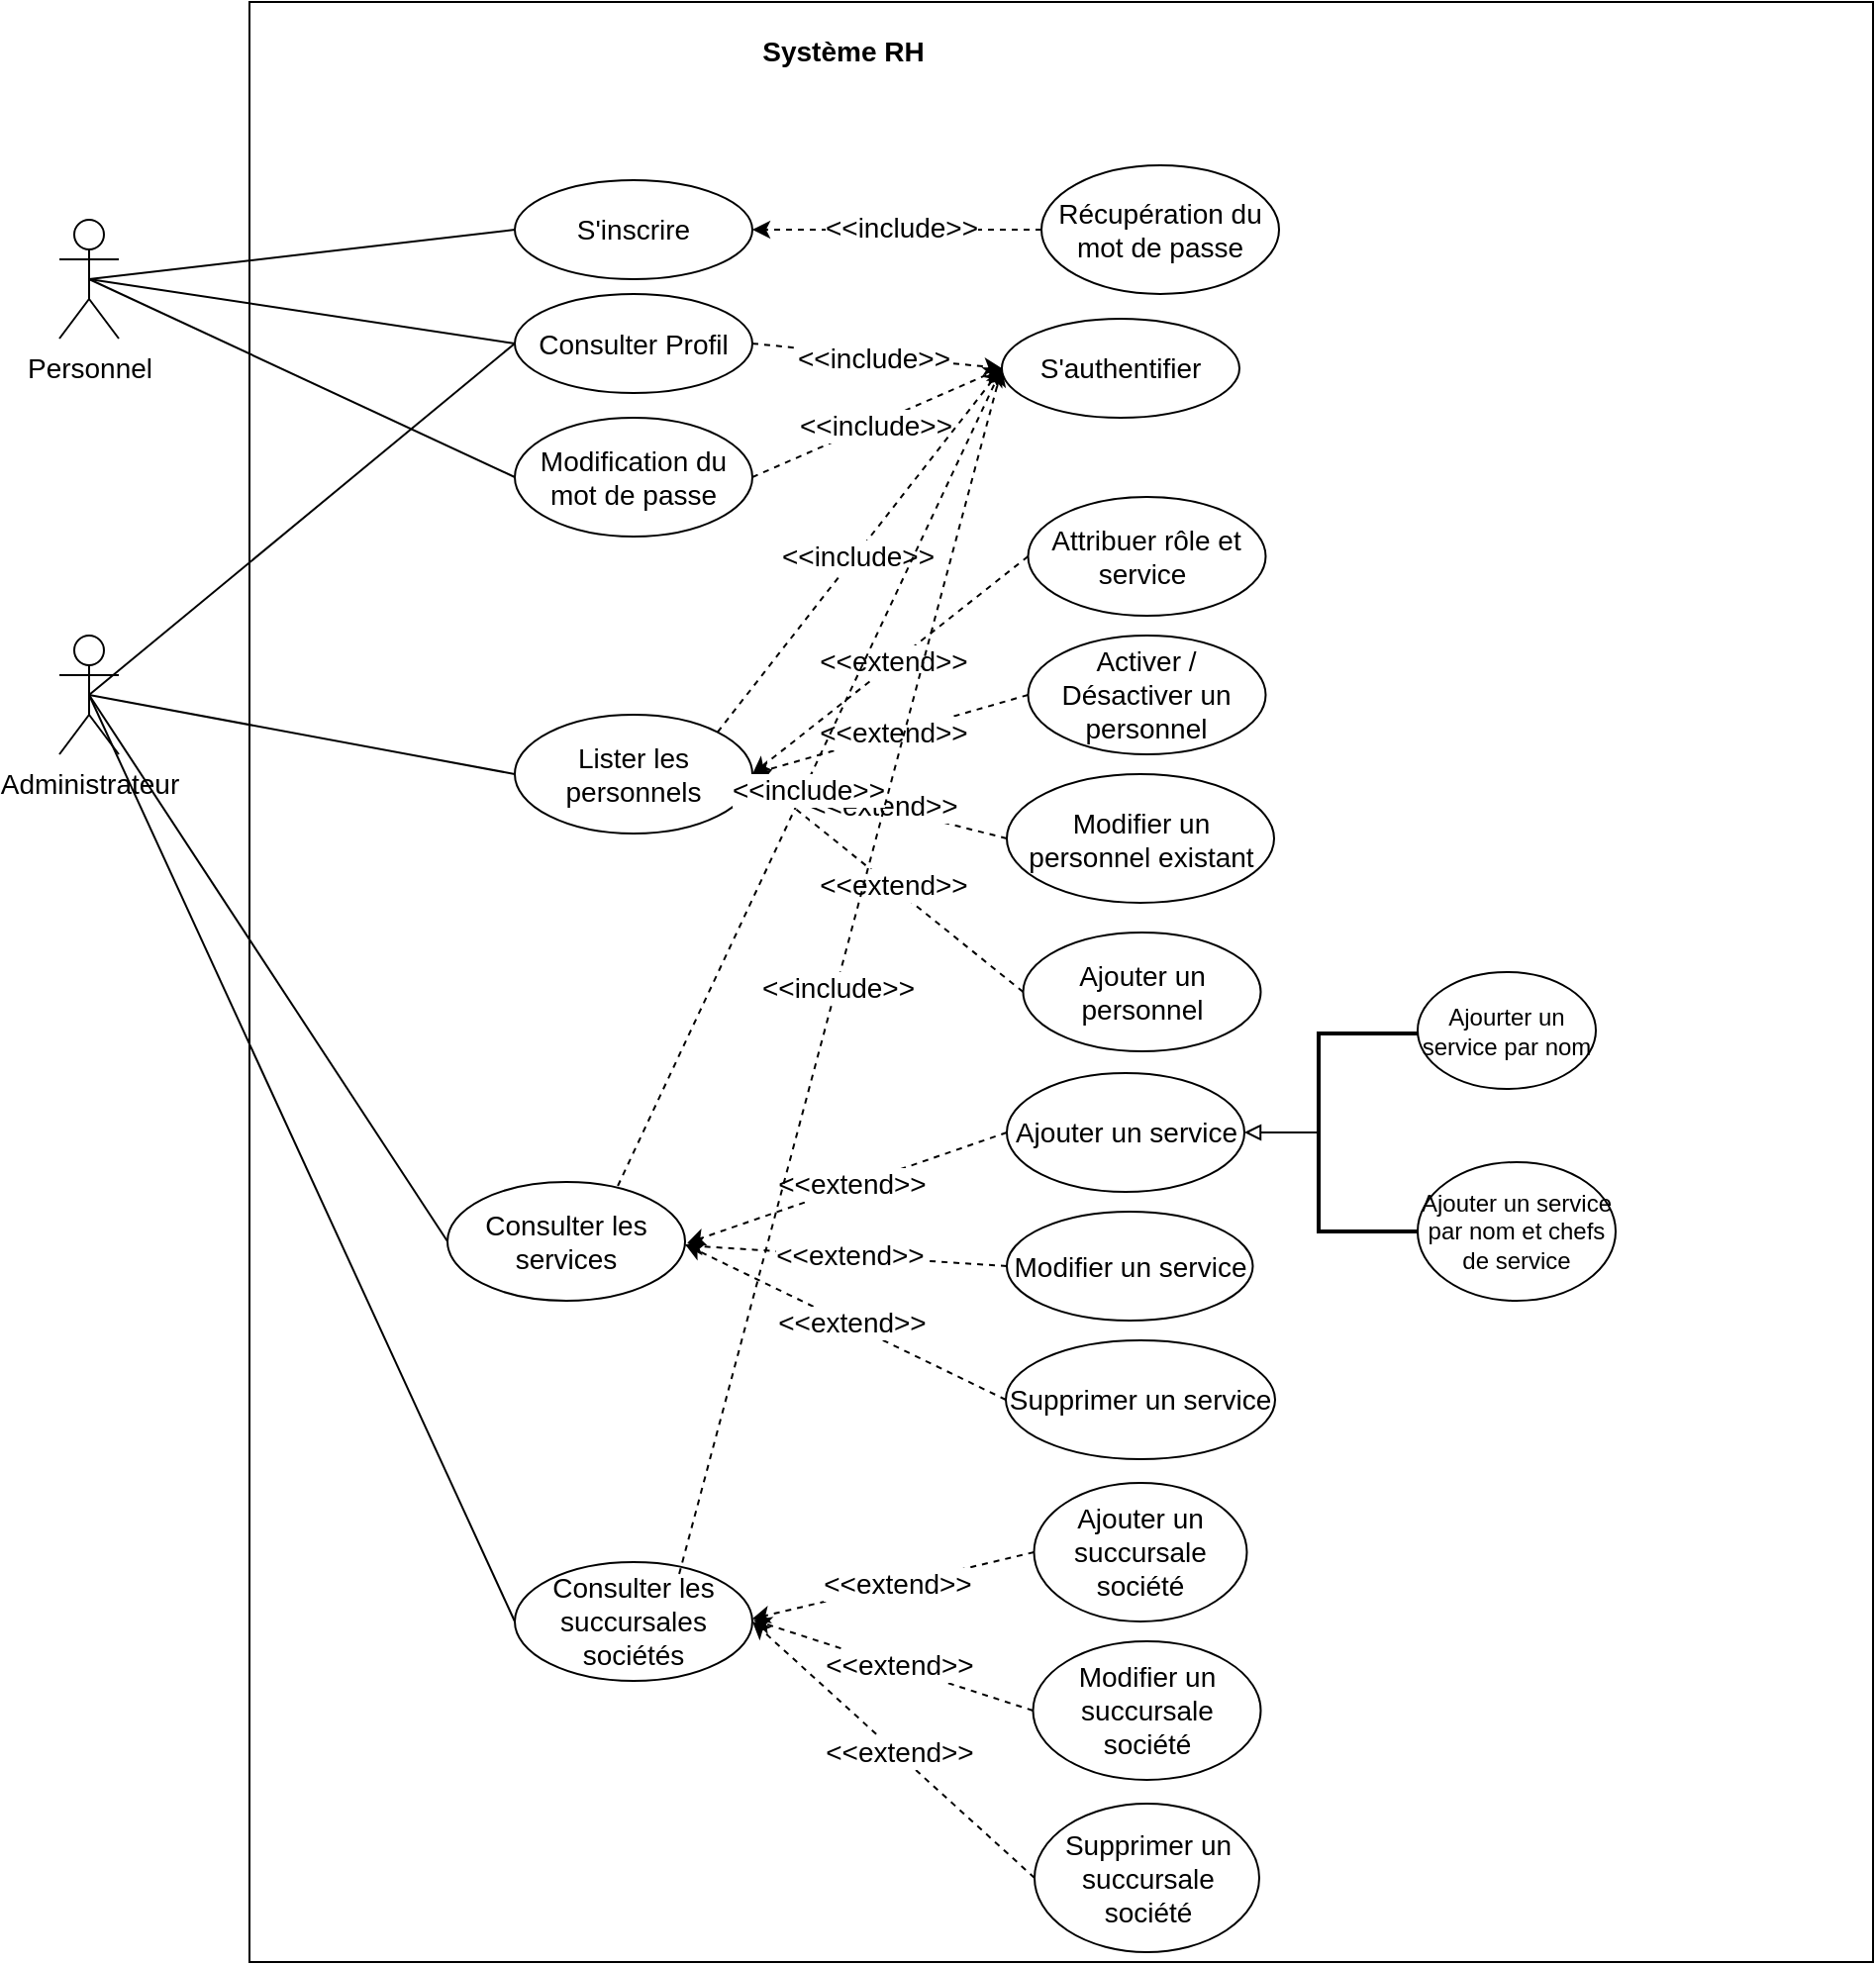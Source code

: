 <mxfile version="27.1.1">
  <diagram name="Page-1" id="dhfYt4_4K2asHggdhG7o">
    <mxGraphModel dx="2377" dy="1295" grid="1" gridSize="10" guides="1" tooltips="1" connect="1" arrows="1" fold="1" page="1" pageScale="1" pageWidth="827" pageHeight="1169" math="0" shadow="0">
      <root>
        <mxCell id="0" />
        <mxCell id="1" parent="0" />
        <mxCell id="Rih5JcGtAL07y-yQntJl-2" value="" style="rounded=0;whiteSpace=wrap;html=1;labelBackgroundColor=none;" parent="1" vertex="1">
          <mxGeometry x="160" y="110" width="820" height="990" as="geometry" />
        </mxCell>
        <mxCell id="Rih5JcGtAL07y-yQntJl-3" value="Personnel" style="shape=umlActor;verticalLabelPosition=bottom;verticalAlign=top;html=1;outlineConnect=0;fontSize=14;" parent="1" vertex="1">
          <mxGeometry x="64" y="220" width="30" height="60" as="geometry" />
        </mxCell>
        <mxCell id="Rih5JcGtAL07y-yQntJl-4" value="Administrateur" style="shape=umlActor;verticalLabelPosition=bottom;verticalAlign=top;html=1;outlineConnect=0;fontSize=14;" parent="1" vertex="1">
          <mxGeometry x="64" y="430" width="30" height="60" as="geometry" />
        </mxCell>
        <mxCell id="Rih5JcGtAL07y-yQntJl-5" value="S&#39;inscrire" style="ellipse;whiteSpace=wrap;html=1;fontSize=14;" parent="1" vertex="1">
          <mxGeometry x="294" y="200" width="120" height="50" as="geometry" />
        </mxCell>
        <mxCell id="Rih5JcGtAL07y-yQntJl-6" value="" style="endArrow=none;html=1;rounded=0;exitX=0.5;exitY=0.5;exitDx=0;exitDy=0;exitPerimeter=0;entryX=0;entryY=0.5;entryDx=0;entryDy=0;fontSize=14;" parent="1" source="Rih5JcGtAL07y-yQntJl-3" target="Rih5JcGtAL07y-yQntJl-5" edge="1">
          <mxGeometry width="50" height="50" relative="1" as="geometry">
            <mxPoint x="390" y="410" as="sourcePoint" />
            <mxPoint x="440" y="360" as="targetPoint" />
          </mxGeometry>
        </mxCell>
        <mxCell id="Rih5JcGtAL07y-yQntJl-7" value="S&#39;authentifier" style="ellipse;whiteSpace=wrap;html=1;fontSize=14;" parent="1" vertex="1">
          <mxGeometry x="540" y="270" width="120" height="50" as="geometry" />
        </mxCell>
        <mxCell id="Rih5JcGtAL07y-yQntJl-8" value="Récupération du mot de passe" style="ellipse;whiteSpace=wrap;html=1;fontSize=14;" parent="1" vertex="1">
          <mxGeometry x="560" y="192.5" width="120" height="65" as="geometry" />
        </mxCell>
        <mxCell id="Rih5JcGtAL07y-yQntJl-9" value="Modification du mot de passe" style="ellipse;whiteSpace=wrap;html=1;fontSize=14;" parent="1" vertex="1">
          <mxGeometry x="294" y="320" width="120" height="60" as="geometry" />
        </mxCell>
        <mxCell id="Rih5JcGtAL07y-yQntJl-10" value="Consulter Profil" style="ellipse;whiteSpace=wrap;html=1;fontSize=14;" parent="1" vertex="1">
          <mxGeometry x="294" y="257.5" width="120" height="50" as="geometry" />
        </mxCell>
        <mxCell id="Rih5JcGtAL07y-yQntJl-11" value="" style="endArrow=none;html=1;rounded=0;exitX=0.5;exitY=0.5;exitDx=0;exitDy=0;exitPerimeter=0;entryX=0;entryY=0.5;entryDx=0;entryDy=0;fontSize=14;" parent="1" source="Rih5JcGtAL07y-yQntJl-3" target="Rih5JcGtAL07y-yQntJl-10" edge="1">
          <mxGeometry width="50" height="50" relative="1" as="geometry">
            <mxPoint x="390" y="490" as="sourcePoint" />
            <mxPoint x="440" y="440" as="targetPoint" />
          </mxGeometry>
        </mxCell>
        <mxCell id="Rih5JcGtAL07y-yQntJl-12" value="" style="endArrow=classic;dashed=1;html=1;rounded=0;exitX=0;exitY=0.5;exitDx=0;exitDy=0;endFill=1;entryX=1;entryY=0.5;entryDx=0;entryDy=0;fontSize=14;" parent="1" source="Rih5JcGtAL07y-yQntJl-8" target="Rih5JcGtAL07y-yQntJl-5" edge="1">
          <mxGeometry width="50" height="50" relative="1" as="geometry">
            <mxPoint x="435" y="250" as="sourcePoint" />
            <mxPoint x="485" y="200" as="targetPoint" />
          </mxGeometry>
        </mxCell>
        <mxCell id="Rih5JcGtAL07y-yQntJl-13" value="&amp;lt;&amp;lt;include&amp;gt;&amp;gt;" style="edgeLabel;html=1;align=center;verticalAlign=middle;resizable=0;points=[];fontSize=14;" parent="Rih5JcGtAL07y-yQntJl-12" vertex="1" connectable="0">
          <mxGeometry x="-0.027" y="-1" relative="1" as="geometry">
            <mxPoint as="offset" />
          </mxGeometry>
        </mxCell>
        <mxCell id="Rih5JcGtAL07y-yQntJl-14" value="" style="endArrow=none;html=1;rounded=0;exitX=0.5;exitY=0.5;exitDx=0;exitDy=0;exitPerimeter=0;entryX=0;entryY=0.5;entryDx=0;entryDy=0;fontSize=14;" parent="1" source="Rih5JcGtAL07y-yQntJl-3" target="Rih5JcGtAL07y-yQntJl-9" edge="1">
          <mxGeometry width="50" height="50" relative="1" as="geometry">
            <mxPoint x="390" y="560" as="sourcePoint" />
            <mxPoint x="440" y="510" as="targetPoint" />
          </mxGeometry>
        </mxCell>
        <mxCell id="Rih5JcGtAL07y-yQntJl-15" value="" style="endArrow=classic;dashed=1;html=1;rounded=0;exitX=1;exitY=0.5;exitDx=0;exitDy=0;endFill=1;entryX=0;entryY=0.5;entryDx=0;entryDy=0;fontSize=14;" parent="1" source="Rih5JcGtAL07y-yQntJl-10" target="Rih5JcGtAL07y-yQntJl-7" edge="1">
          <mxGeometry width="50" height="50" relative="1" as="geometry">
            <mxPoint x="566" y="340" as="sourcePoint" />
            <mxPoint x="460" y="340" as="targetPoint" />
          </mxGeometry>
        </mxCell>
        <mxCell id="Rih5JcGtAL07y-yQntJl-16" value="&amp;lt;&amp;lt;include&amp;gt;&amp;gt;" style="edgeLabel;html=1;align=center;verticalAlign=middle;resizable=0;points=[];fontSize=14;" parent="Rih5JcGtAL07y-yQntJl-15" vertex="1" connectable="0">
          <mxGeometry x="-0.027" y="-1" relative="1" as="geometry">
            <mxPoint as="offset" />
          </mxGeometry>
        </mxCell>
        <mxCell id="Rih5JcGtAL07y-yQntJl-19" value="" style="endArrow=classic;dashed=1;html=1;rounded=0;exitX=1;exitY=0.5;exitDx=0;exitDy=0;endFill=1;entryX=0;entryY=0.5;entryDx=0;entryDy=0;fontSize=14;" parent="1" source="Rih5JcGtAL07y-yQntJl-9" target="Rih5JcGtAL07y-yQntJl-7" edge="1">
          <mxGeometry width="50" height="50" relative="1" as="geometry">
            <mxPoint x="420" y="388" as="sourcePoint" />
            <mxPoint x="526" y="398" as="targetPoint" />
          </mxGeometry>
        </mxCell>
        <mxCell id="Rih5JcGtAL07y-yQntJl-20" value="&amp;lt;&amp;lt;include&amp;gt;&amp;gt;" style="edgeLabel;html=1;align=center;verticalAlign=middle;resizable=0;points=[];fontSize=14;" parent="Rih5JcGtAL07y-yQntJl-19" vertex="1" connectable="0">
          <mxGeometry x="-0.027" y="-1" relative="1" as="geometry">
            <mxPoint as="offset" />
          </mxGeometry>
        </mxCell>
        <mxCell id="Rih5JcGtAL07y-yQntJl-24" value="Lister les personnels" style="ellipse;whiteSpace=wrap;html=1;fontSize=14;" parent="1" vertex="1">
          <mxGeometry x="294" y="470" width="120" height="60" as="geometry" />
        </mxCell>
        <mxCell id="Rih5JcGtAL07y-yQntJl-30" value="" style="endArrow=classic;dashed=1;html=1;rounded=0;exitX=0;exitY=0.5;exitDx=0;exitDy=0;endFill=1;entryX=1;entryY=0.5;entryDx=0;entryDy=0;fontSize=14;" parent="1" source="Rih5JcGtAL07y-yQntJl-34" target="Rih5JcGtAL07y-yQntJl-24" edge="1">
          <mxGeometry width="50" height="50" relative="1" as="geometry">
            <mxPoint x="440" y="910" as="sourcePoint" />
            <mxPoint x="546" y="820" as="targetPoint" />
          </mxGeometry>
        </mxCell>
        <mxCell id="Rih5JcGtAL07y-yQntJl-31" value="&amp;lt;&amp;lt;extend&amp;gt;&amp;gt;" style="edgeLabel;html=1;align=center;verticalAlign=middle;resizable=0;points=[];fontSize=14;" parent="Rih5JcGtAL07y-yQntJl-30" vertex="1" connectable="0">
          <mxGeometry x="-0.027" y="-1" relative="1" as="geometry">
            <mxPoint as="offset" />
          </mxGeometry>
        </mxCell>
        <mxCell id="Rih5JcGtAL07y-yQntJl-32" value="Activer / Désactiver un personnel" style="ellipse;whiteSpace=wrap;html=1;fontSize=14;" parent="1" vertex="1">
          <mxGeometry x="553.25" y="430" width="120" height="60" as="geometry" />
        </mxCell>
        <mxCell id="Rih5JcGtAL07y-yQntJl-33" value="Modifier un personnel existant" style="ellipse;whiteSpace=wrap;html=1;fontSize=14;" parent="1" vertex="1">
          <mxGeometry x="542.5" y="500" width="135" height="65" as="geometry" />
        </mxCell>
        <mxCell id="Rih5JcGtAL07y-yQntJl-34" value="Ajouter un personnel" style="ellipse;whiteSpace=wrap;html=1;fontSize=14;" parent="1" vertex="1">
          <mxGeometry x="550.75" y="580" width="120" height="60" as="geometry" />
        </mxCell>
        <mxCell id="Rih5JcGtAL07y-yQntJl-35" value="Attribuer rôle et service&amp;nbsp;" style="ellipse;whiteSpace=wrap;html=1;fontSize=14;" parent="1" vertex="1">
          <mxGeometry x="553.25" y="360" width="120" height="60" as="geometry" />
        </mxCell>
        <mxCell id="Rih5JcGtAL07y-yQntJl-36" value="" style="endArrow=classic;dashed=1;html=1;rounded=0;exitX=0;exitY=0.5;exitDx=0;exitDy=0;endFill=1;entryX=1;entryY=0.5;entryDx=0;entryDy=0;fontSize=14;" parent="1" source="Rih5JcGtAL07y-yQntJl-33" target="Rih5JcGtAL07y-yQntJl-24" edge="1">
          <mxGeometry width="50" height="50" relative="1" as="geometry">
            <mxPoint x="616" y="940" as="sourcePoint" />
            <mxPoint x="460" y="890" as="targetPoint" />
          </mxGeometry>
        </mxCell>
        <mxCell id="Rih5JcGtAL07y-yQntJl-37" value="&amp;lt;&amp;lt;extend&amp;gt;&amp;gt;" style="edgeLabel;html=1;align=center;verticalAlign=middle;resizable=0;points=[];fontSize=14;" parent="Rih5JcGtAL07y-yQntJl-36" vertex="1" connectable="0">
          <mxGeometry x="-0.027" y="-1" relative="1" as="geometry">
            <mxPoint as="offset" />
          </mxGeometry>
        </mxCell>
        <mxCell id="Rih5JcGtAL07y-yQntJl-38" value="" style="endArrow=classic;dashed=1;html=1;rounded=0;exitX=0;exitY=0.5;exitDx=0;exitDy=0;endFill=1;entryX=1;entryY=0.5;entryDx=0;entryDy=0;fontSize=14;" parent="1" source="Rih5JcGtAL07y-yQntJl-32" target="Rih5JcGtAL07y-yQntJl-24" edge="1">
          <mxGeometry width="50" height="50" relative="1" as="geometry">
            <mxPoint x="676" y="840" as="sourcePoint" />
            <mxPoint x="520" y="790" as="targetPoint" />
          </mxGeometry>
        </mxCell>
        <mxCell id="Rih5JcGtAL07y-yQntJl-39" value="&amp;lt;&amp;lt;extend&amp;gt;&amp;gt;" style="edgeLabel;html=1;align=center;verticalAlign=middle;resizable=0;points=[];fontSize=14;" parent="Rih5JcGtAL07y-yQntJl-38" vertex="1" connectable="0">
          <mxGeometry x="-0.027" y="-1" relative="1" as="geometry">
            <mxPoint as="offset" />
          </mxGeometry>
        </mxCell>
        <mxCell id="Rih5JcGtAL07y-yQntJl-40" value="" style="endArrow=classic;dashed=1;html=1;rounded=0;exitX=0;exitY=0.5;exitDx=0;exitDy=0;endFill=1;entryX=1;entryY=0.5;entryDx=0;entryDy=0;fontSize=14;" parent="1" source="Rih5JcGtAL07y-yQntJl-35" target="Rih5JcGtAL07y-yQntJl-24" edge="1">
          <mxGeometry width="50" height="50" relative="1" as="geometry">
            <mxPoint x="556" y="685" as="sourcePoint" />
            <mxPoint x="400" y="815" as="targetPoint" />
          </mxGeometry>
        </mxCell>
        <mxCell id="Rih5JcGtAL07y-yQntJl-41" value="&amp;lt;&amp;lt;extend&amp;gt;&amp;gt;" style="edgeLabel;html=1;align=center;verticalAlign=middle;resizable=0;points=[];fontSize=14;" parent="Rih5JcGtAL07y-yQntJl-40" vertex="1" connectable="0">
          <mxGeometry x="-0.027" y="-1" relative="1" as="geometry">
            <mxPoint as="offset" />
          </mxGeometry>
        </mxCell>
        <mxCell id="Rih5JcGtAL07y-yQntJl-44" value="" style="endArrow=none;html=1;rounded=0;entryX=0.5;entryY=0.5;entryDx=0;entryDy=0;entryPerimeter=0;exitX=0;exitY=0.5;exitDx=0;exitDy=0;fontSize=14;" parent="1" source="Rih5JcGtAL07y-yQntJl-24" target="Rih5JcGtAL07y-yQntJl-4" edge="1">
          <mxGeometry width="50" height="50" relative="1" as="geometry">
            <mxPoint x="200" y="760" as="sourcePoint" />
            <mxPoint x="250" y="710" as="targetPoint" />
          </mxGeometry>
        </mxCell>
        <mxCell id="Rih5JcGtAL07y-yQntJl-45" value="" style="endArrow=none;html=1;rounded=0;exitX=0.5;exitY=0.5;exitDx=0;exitDy=0;exitPerimeter=0;entryX=0;entryY=0.5;entryDx=0;entryDy=0;fontSize=14;" parent="1" source="Rih5JcGtAL07y-yQntJl-4" target="Rih5JcGtAL07y-yQntJl-10" edge="1">
          <mxGeometry width="50" height="50" relative="1" as="geometry">
            <mxPoint x="100" y="620" as="sourcePoint" />
            <mxPoint x="150" y="570" as="targetPoint" />
          </mxGeometry>
        </mxCell>
        <mxCell id="Rih5JcGtAL07y-yQntJl-48" value="" style="endArrow=classic;dashed=1;html=1;rounded=0;exitX=1;exitY=0;exitDx=0;exitDy=0;endFill=1;fontSize=14;entryX=0;entryY=0.5;entryDx=0;entryDy=0;" parent="1" source="Rih5JcGtAL07y-yQntJl-24" target="Rih5JcGtAL07y-yQntJl-7" edge="1">
          <mxGeometry width="50" height="50" relative="1" as="geometry">
            <mxPoint x="490" y="670" as="sourcePoint" />
            <mxPoint x="580" y="340" as="targetPoint" />
          </mxGeometry>
        </mxCell>
        <mxCell id="Rih5JcGtAL07y-yQntJl-49" value="&amp;lt;&amp;lt;include&amp;gt;&amp;gt;" style="edgeLabel;html=1;align=center;verticalAlign=middle;resizable=0;points=[];fontSize=14;" parent="Rih5JcGtAL07y-yQntJl-48" vertex="1" connectable="0">
          <mxGeometry x="-0.027" y="-1" relative="1" as="geometry">
            <mxPoint as="offset" />
          </mxGeometry>
        </mxCell>
        <mxCell id="Rih5JcGtAL07y-yQntJl-52" value="&lt;b&gt;&lt;font&gt;Système RH&lt;/font&gt;&lt;/b&gt;" style="rounded=0;whiteSpace=wrap;html=1;dashed=1;dashPattern=1 4;strokeColor=#FFFFFF;shadow=0;strokeWidth=4;fontSize=14;" parent="1" vertex="1">
          <mxGeometry x="400" y="120" width="120" height="30" as="geometry" />
        </mxCell>
        <mxCell id="GwHrn4Rqxsi3p8oEAaRo-1" value="Consulter les services" style="ellipse;whiteSpace=wrap;html=1;fontSize=14;" parent="1" vertex="1">
          <mxGeometry x="260" y="706" width="120" height="60" as="geometry" />
        </mxCell>
        <mxCell id="GwHrn4Rqxsi3p8oEAaRo-2" value="Consulter les succursales sociétés" style="ellipse;whiteSpace=wrap;html=1;fontSize=14;" parent="1" vertex="1">
          <mxGeometry x="294" y="898" width="120" height="60" as="geometry" />
        </mxCell>
        <mxCell id="GwHrn4Rqxsi3p8oEAaRo-3" value="" style="endArrow=classic;dashed=1;html=1;rounded=0;exitX=0;exitY=0.5;exitDx=0;exitDy=0;endFill=1;entryX=1;entryY=0.526;entryDx=0;entryDy=0;fontSize=14;entryPerimeter=0;" parent="1" source="GwHrn4Rqxsi3p8oEAaRo-7" target="GwHrn4Rqxsi3p8oEAaRo-1" edge="1">
          <mxGeometry width="50" height="50" relative="1" as="geometry">
            <mxPoint x="440" y="1135" as="sourcePoint" />
            <mxPoint x="414" y="725" as="targetPoint" />
          </mxGeometry>
        </mxCell>
        <mxCell id="GwHrn4Rqxsi3p8oEAaRo-4" value="&amp;lt;&amp;lt;extend&amp;gt;&amp;gt;" style="edgeLabel;html=1;align=center;verticalAlign=middle;resizable=0;points=[];fontSize=14;" parent="GwHrn4Rqxsi3p8oEAaRo-3" vertex="1" connectable="0">
          <mxGeometry x="-0.027" y="-1" relative="1" as="geometry">
            <mxPoint as="offset" />
          </mxGeometry>
        </mxCell>
        <mxCell id="GwHrn4Rqxsi3p8oEAaRo-5" value="Ajouter un service" style="ellipse;whiteSpace=wrap;html=1;fontSize=14;" parent="1" vertex="1">
          <mxGeometry x="542.5" y="651" width="120" height="60" as="geometry" />
        </mxCell>
        <mxCell id="GwHrn4Rqxsi3p8oEAaRo-6" value="Modifier un service" style="ellipse;whiteSpace=wrap;html=1;fontSize=14;" parent="1" vertex="1">
          <mxGeometry x="542.5" y="721" width="124.25" height="55" as="geometry" />
        </mxCell>
        <mxCell id="GwHrn4Rqxsi3p8oEAaRo-7" value="Supprimer un service" style="ellipse;whiteSpace=wrap;html=1;fontSize=14;" parent="1" vertex="1">
          <mxGeometry x="542" y="786" width="136" height="60" as="geometry" />
        </mxCell>
        <mxCell id="GwHrn4Rqxsi3p8oEAaRo-8" value="" style="endArrow=classic;dashed=1;html=1;rounded=0;exitX=0;exitY=0.5;exitDx=0;exitDy=0;endFill=1;entryX=0.999;entryY=0.533;entryDx=0;entryDy=0;fontSize=14;entryPerimeter=0;" parent="1" source="GwHrn4Rqxsi3p8oEAaRo-6" target="GwHrn4Rqxsi3p8oEAaRo-1" edge="1">
          <mxGeometry width="50" height="50" relative="1" as="geometry">
            <mxPoint x="616" y="1165" as="sourcePoint" />
            <mxPoint x="414" y="725" as="targetPoint" />
          </mxGeometry>
        </mxCell>
        <mxCell id="GwHrn4Rqxsi3p8oEAaRo-9" value="&amp;lt;&amp;lt;extend&amp;gt;&amp;gt;" style="edgeLabel;html=1;align=center;verticalAlign=middle;resizable=0;points=[];fontSize=14;" parent="GwHrn4Rqxsi3p8oEAaRo-8" vertex="1" connectable="0">
          <mxGeometry x="-0.027" y="-1" relative="1" as="geometry">
            <mxPoint as="offset" />
          </mxGeometry>
        </mxCell>
        <mxCell id="GwHrn4Rqxsi3p8oEAaRo-10" value="" style="endArrow=classic;dashed=1;html=1;rounded=0;exitX=0;exitY=0.5;exitDx=0;exitDy=0;endFill=1;fontSize=14;entryX=1.009;entryY=0.514;entryDx=0;entryDy=0;entryPerimeter=0;" parent="1" source="GwHrn4Rqxsi3p8oEAaRo-5" target="GwHrn4Rqxsi3p8oEAaRo-1" edge="1">
          <mxGeometry width="50" height="50" relative="1" as="geometry">
            <mxPoint x="676" y="1065" as="sourcePoint" />
            <mxPoint x="410" y="720" as="targetPoint" />
          </mxGeometry>
        </mxCell>
        <mxCell id="GwHrn4Rqxsi3p8oEAaRo-11" value="&amp;lt;&amp;lt;extend&amp;gt;&amp;gt;" style="edgeLabel;html=1;align=center;verticalAlign=middle;resizable=0;points=[];fontSize=14;" parent="GwHrn4Rqxsi3p8oEAaRo-10" vertex="1" connectable="0">
          <mxGeometry x="-0.027" y="-1" relative="1" as="geometry">
            <mxPoint as="offset" />
          </mxGeometry>
        </mxCell>
        <mxCell id="GwHrn4Rqxsi3p8oEAaRo-12" value="" style="endArrow=classic;dashed=1;html=1;rounded=0;exitX=0;exitY=0.5;exitDx=0;exitDy=0;endFill=1;entryX=1;entryY=0.5;entryDx=0;entryDy=0;fontSize=14;" parent="1" source="GwHrn4Rqxsi3p8oEAaRo-16" target="GwHrn4Rqxsi3p8oEAaRo-2" edge="1">
          <mxGeometry width="50" height="50" relative="1" as="geometry">
            <mxPoint x="442.5" y="1380" as="sourcePoint" />
            <mxPoint x="416.5" y="970" as="targetPoint" />
          </mxGeometry>
        </mxCell>
        <mxCell id="GwHrn4Rqxsi3p8oEAaRo-13" value="&amp;lt;&amp;lt;extend&amp;gt;&amp;gt;" style="edgeLabel;html=1;align=center;verticalAlign=middle;resizable=0;points=[];fontSize=14;" parent="GwHrn4Rqxsi3p8oEAaRo-12" vertex="1" connectable="0">
          <mxGeometry x="-0.027" y="-1" relative="1" as="geometry">
            <mxPoint as="offset" />
          </mxGeometry>
        </mxCell>
        <mxCell id="GwHrn4Rqxsi3p8oEAaRo-14" value="Ajouter un succursale société" style="ellipse;whiteSpace=wrap;html=1;fontSize=14;" parent="1" vertex="1">
          <mxGeometry x="556.25" y="858" width="107.5" height="70" as="geometry" />
        </mxCell>
        <mxCell id="GwHrn4Rqxsi3p8oEAaRo-15" value="Modifier un succursale société" style="ellipse;whiteSpace=wrap;html=1;fontSize=14;" parent="1" vertex="1">
          <mxGeometry x="555.75" y="938" width="115" height="70" as="geometry" />
        </mxCell>
        <mxCell id="GwHrn4Rqxsi3p8oEAaRo-16" value="Supprimer un succursale société" style="ellipse;whiteSpace=wrap;html=1;fontSize=14;" parent="1" vertex="1">
          <mxGeometry x="556.5" y="1020" width="113.5" height="75" as="geometry" />
        </mxCell>
        <mxCell id="GwHrn4Rqxsi3p8oEAaRo-17" value="" style="endArrow=classic;dashed=1;html=1;rounded=0;exitX=0;exitY=0.5;exitDx=0;exitDy=0;endFill=1;entryX=1.004;entryY=0.487;entryDx=0;entryDy=0;fontSize=14;entryPerimeter=0;" parent="1" source="GwHrn4Rqxsi3p8oEAaRo-15" target="GwHrn4Rqxsi3p8oEAaRo-2" edge="1">
          <mxGeometry width="50" height="50" relative="1" as="geometry">
            <mxPoint x="618.5" y="1410" as="sourcePoint" />
            <mxPoint x="416.5" y="970" as="targetPoint" />
          </mxGeometry>
        </mxCell>
        <mxCell id="GwHrn4Rqxsi3p8oEAaRo-18" value="&amp;lt;&amp;lt;extend&amp;gt;&amp;gt;" style="edgeLabel;html=1;align=center;verticalAlign=middle;resizable=0;points=[];fontSize=14;" parent="GwHrn4Rqxsi3p8oEAaRo-17" vertex="1" connectable="0">
          <mxGeometry x="-0.027" y="-1" relative="1" as="geometry">
            <mxPoint as="offset" />
          </mxGeometry>
        </mxCell>
        <mxCell id="GwHrn4Rqxsi3p8oEAaRo-19" value="" style="endArrow=classic;dashed=1;html=1;rounded=0;exitX=0;exitY=0.5;exitDx=0;exitDy=0;endFill=1;entryX=0.999;entryY=0.477;entryDx=0;entryDy=0;fontSize=14;entryPerimeter=0;" parent="1" source="GwHrn4Rqxsi3p8oEAaRo-14" target="GwHrn4Rqxsi3p8oEAaRo-2" edge="1">
          <mxGeometry width="50" height="50" relative="1" as="geometry">
            <mxPoint x="678.5" y="1310" as="sourcePoint" />
            <mxPoint x="416.5" y="970" as="targetPoint" />
          </mxGeometry>
        </mxCell>
        <mxCell id="GwHrn4Rqxsi3p8oEAaRo-20" value="&amp;lt;&amp;lt;extend&amp;gt;&amp;gt;" style="edgeLabel;html=1;align=center;verticalAlign=middle;resizable=0;points=[];fontSize=14;" parent="GwHrn4Rqxsi3p8oEAaRo-19" vertex="1" connectable="0">
          <mxGeometry x="-0.027" y="-1" relative="1" as="geometry">
            <mxPoint as="offset" />
          </mxGeometry>
        </mxCell>
        <mxCell id="GwHrn4Rqxsi3p8oEAaRo-21" value="" style="endArrow=none;html=1;rounded=0;entryX=0.5;entryY=0.5;entryDx=0;entryDy=0;entryPerimeter=0;exitX=0;exitY=0.5;exitDx=0;exitDy=0;fontSize=14;" parent="1" source="GwHrn4Rqxsi3p8oEAaRo-2" target="Rih5JcGtAL07y-yQntJl-4" edge="1">
          <mxGeometry width="50" height="50" relative="1" as="geometry">
            <mxPoint x="335" y="500" as="sourcePoint" />
            <mxPoint x="120" y="460" as="targetPoint" />
          </mxGeometry>
        </mxCell>
        <mxCell id="GwHrn4Rqxsi3p8oEAaRo-22" value="" style="endArrow=none;html=1;rounded=0;entryX=0.5;entryY=0.5;entryDx=0;entryDy=0;entryPerimeter=0;exitX=0;exitY=0.5;exitDx=0;exitDy=0;fontSize=14;" parent="1" source="GwHrn4Rqxsi3p8oEAaRo-1" target="Rih5JcGtAL07y-yQntJl-4" edge="1">
          <mxGeometry width="50" height="50" relative="1" as="geometry">
            <mxPoint x="555" y="1330" as="sourcePoint" />
            <mxPoint x="340" y="810" as="targetPoint" />
          </mxGeometry>
        </mxCell>
        <mxCell id="GwHrn4Rqxsi3p8oEAaRo-25" value="" style="endArrow=classic;dashed=1;html=1;rounded=0;exitX=0.717;exitY=0.033;exitDx=0;exitDy=0;endFill=1;fontSize=14;exitPerimeter=0;entryX=0;entryY=0.5;entryDx=0;entryDy=0;" parent="1" source="GwHrn4Rqxsi3p8oEAaRo-1" target="Rih5JcGtAL07y-yQntJl-7" edge="1">
          <mxGeometry width="50" height="50" relative="1" as="geometry">
            <mxPoint x="430" y="496.5" as="sourcePoint" />
            <mxPoint x="614" y="357.5" as="targetPoint" />
          </mxGeometry>
        </mxCell>
        <mxCell id="GwHrn4Rqxsi3p8oEAaRo-26" value="&amp;lt;&amp;lt;include&amp;gt;&amp;gt;" style="edgeLabel;html=1;align=center;verticalAlign=middle;resizable=0;points=[];fontSize=14;" parent="GwHrn4Rqxsi3p8oEAaRo-25" vertex="1" connectable="0">
          <mxGeometry x="-0.027" y="-1" relative="1" as="geometry">
            <mxPoint as="offset" />
          </mxGeometry>
        </mxCell>
        <mxCell id="GwHrn4Rqxsi3p8oEAaRo-27" value="" style="endArrow=classic;dashed=1;html=1;rounded=0;exitX=0.692;exitY=0.1;exitDx=0;exitDy=0;endFill=1;fontSize=14;exitPerimeter=0;entryX=0;entryY=0.5;entryDx=0;entryDy=0;" parent="1" source="GwHrn4Rqxsi3p8oEAaRo-2" target="Rih5JcGtAL07y-yQntJl-7" edge="1">
          <mxGeometry width="50" height="50" relative="1" as="geometry">
            <mxPoint x="349" y="814.5" as="sourcePoint" />
            <mxPoint x="554" y="455.5" as="targetPoint" />
          </mxGeometry>
        </mxCell>
        <mxCell id="GwHrn4Rqxsi3p8oEAaRo-28" value="&amp;lt;&amp;lt;include&amp;gt;&amp;gt;" style="edgeLabel;html=1;align=center;verticalAlign=middle;resizable=0;points=[];fontSize=14;" parent="GwHrn4Rqxsi3p8oEAaRo-27" vertex="1" connectable="0">
          <mxGeometry x="-0.027" y="-1" relative="1" as="geometry">
            <mxPoint as="offset" />
          </mxGeometry>
        </mxCell>
        <mxCell id="G7sNvWDKq_sHJ-qRfsIr-19" value="" style="strokeWidth=2;html=1;shape=mxgraph.flowchart.annotation_1;align=left;pointerEvents=1;" vertex="1" parent="1">
          <mxGeometry x="700" y="631" width="50" height="100" as="geometry" />
        </mxCell>
        <mxCell id="G7sNvWDKq_sHJ-qRfsIr-20" value="" style="endArrow=block;html=1;rounded=0;entryX=1;entryY=0.5;entryDx=0;entryDy=0;exitX=0;exitY=0.5;exitDx=0;exitDy=0;endFill=0;exitPerimeter=0;" edge="1" parent="1" source="G7sNvWDKq_sHJ-qRfsIr-19" target="GwHrn4Rqxsi3p8oEAaRo-5">
          <mxGeometry width="50" height="50" relative="1" as="geometry">
            <mxPoint x="600" y="720" as="sourcePoint" />
            <mxPoint x="650" y="670" as="targetPoint" />
          </mxGeometry>
        </mxCell>
        <mxCell id="G7sNvWDKq_sHJ-qRfsIr-21" value="Ajourter un service par nom" style="ellipse;whiteSpace=wrap;html=1;" vertex="1" parent="1">
          <mxGeometry x="750" y="600" width="90" height="59" as="geometry" />
        </mxCell>
        <mxCell id="G7sNvWDKq_sHJ-qRfsIr-22" value="Ajouter un service par nom et chefs de service" style="ellipse;whiteSpace=wrap;html=1;" vertex="1" parent="1">
          <mxGeometry x="750" y="696" width="100" height="70" as="geometry" />
        </mxCell>
      </root>
    </mxGraphModel>
  </diagram>
</mxfile>
